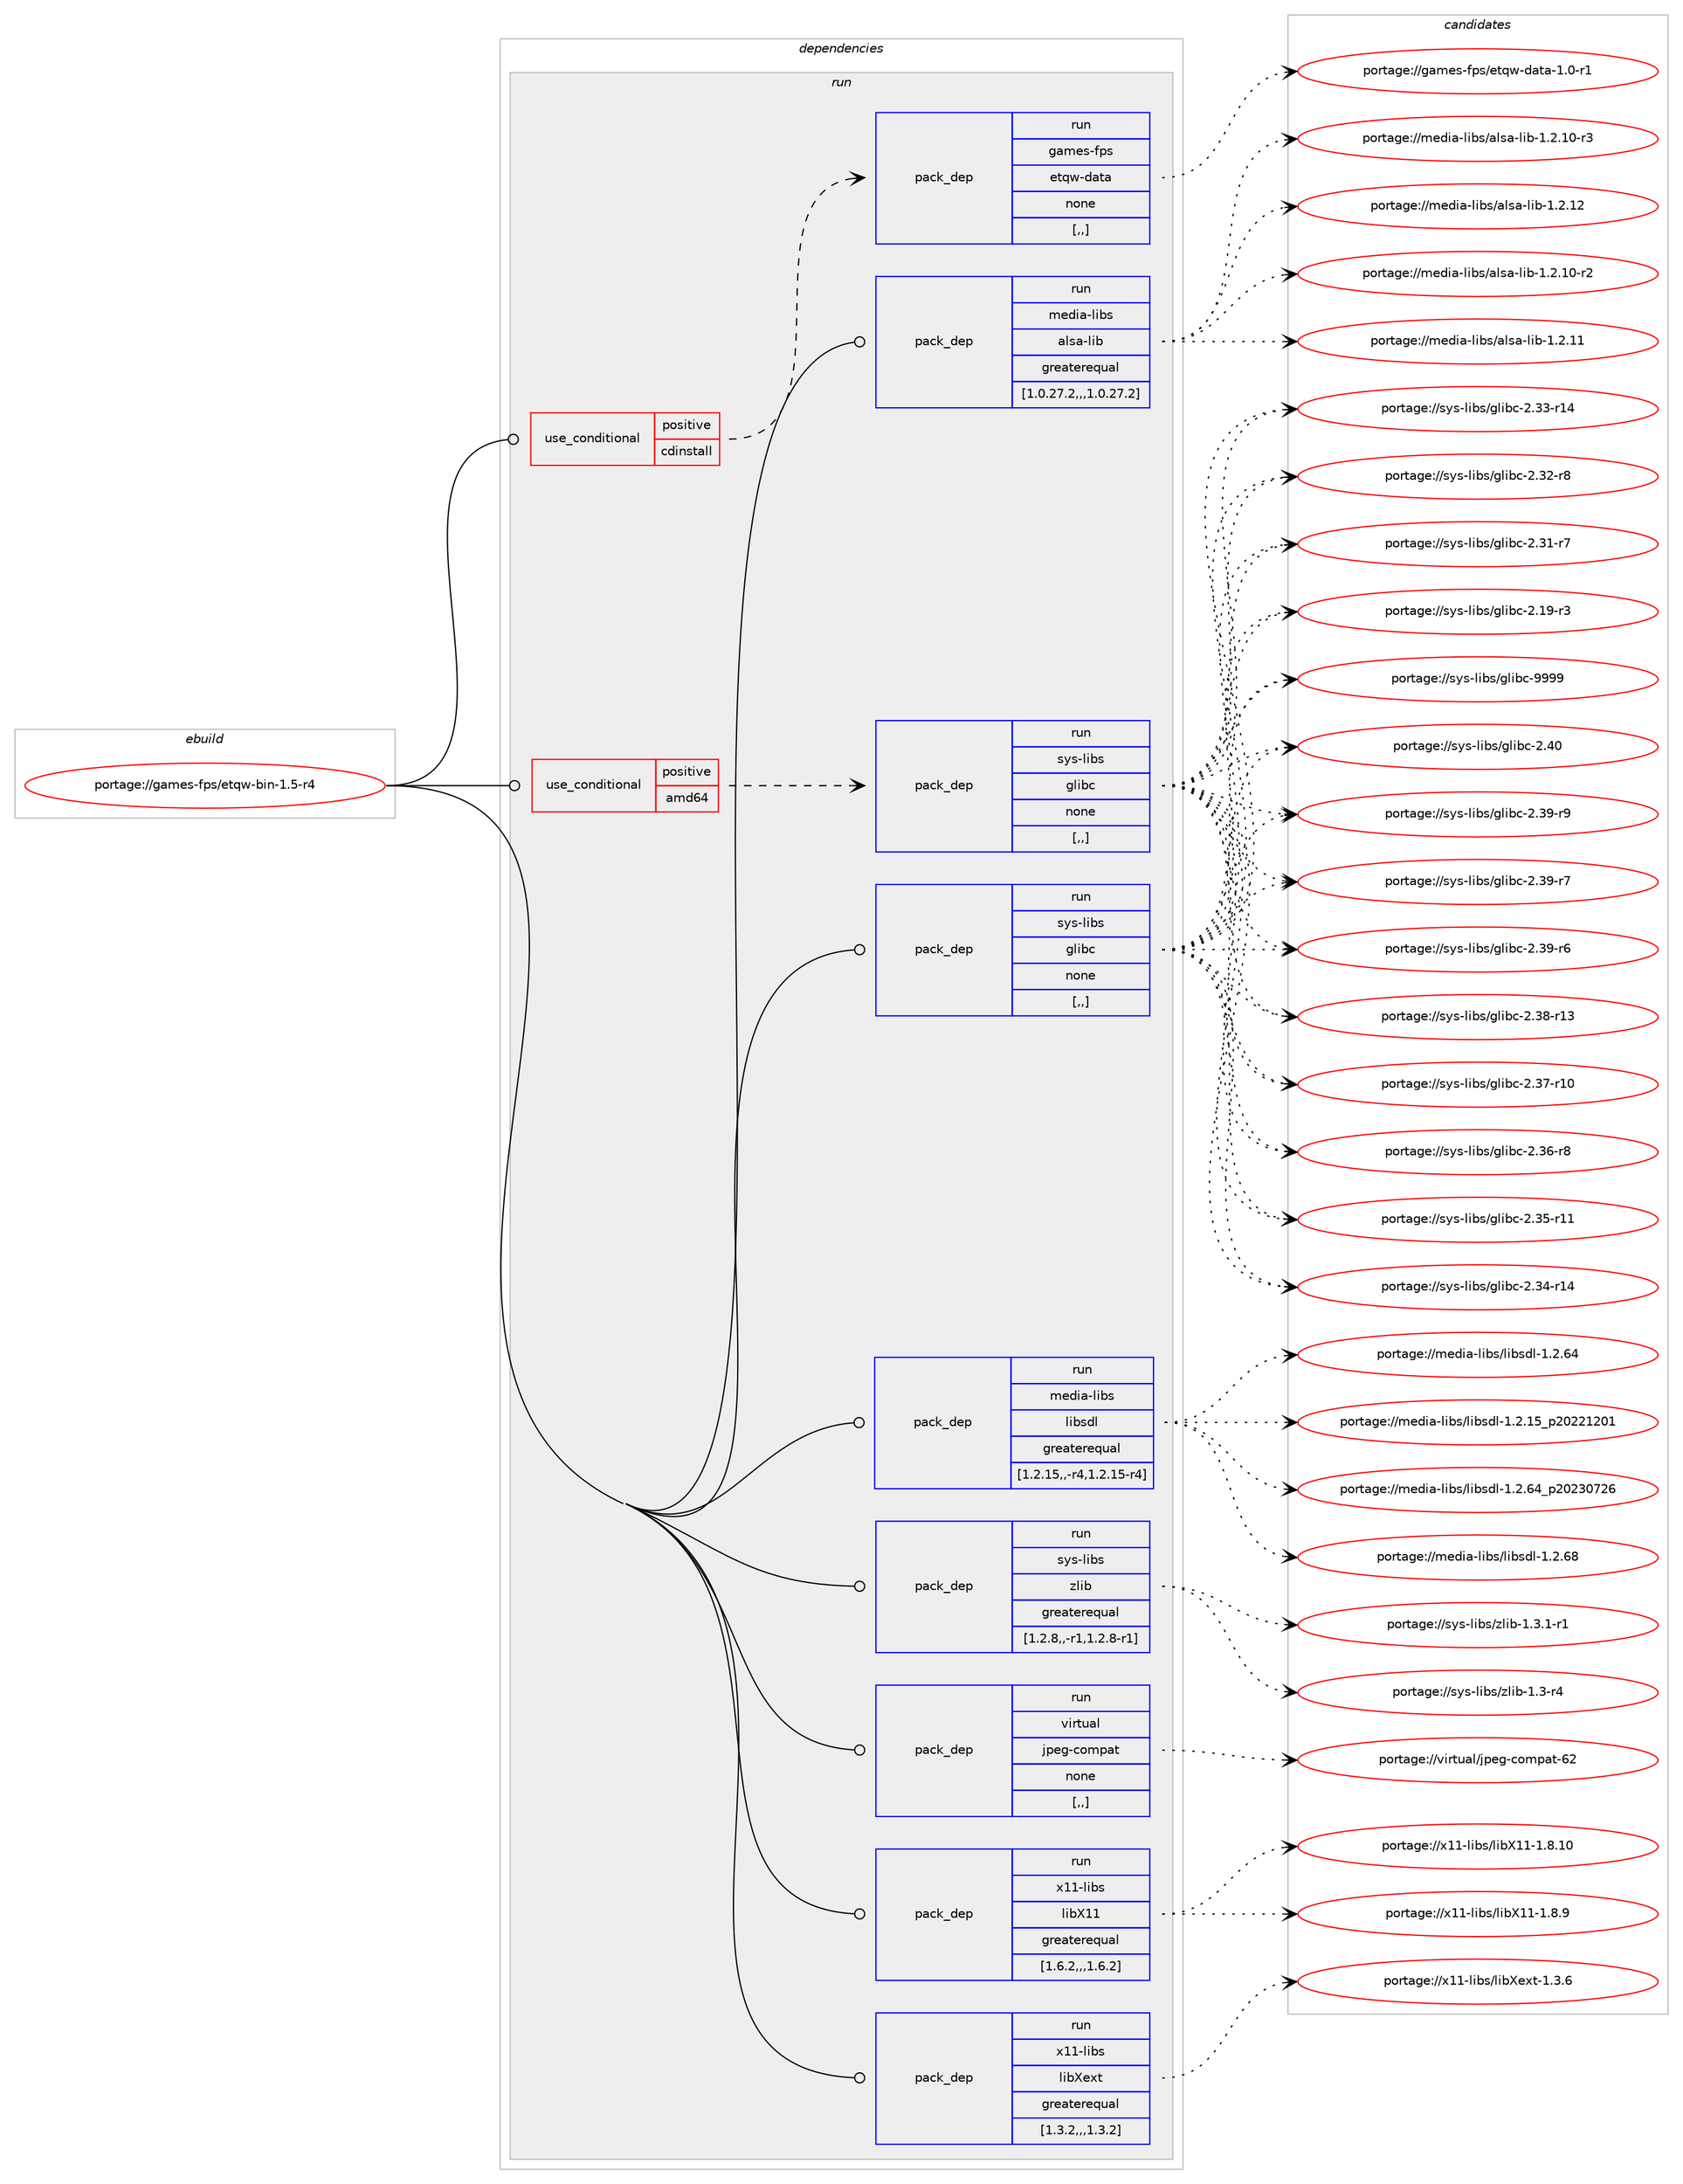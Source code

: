 digraph prolog {

# *************
# Graph options
# *************

newrank=true;
concentrate=true;
compound=true;
graph [rankdir=LR,fontname=Helvetica,fontsize=10,ranksep=1.5];#, ranksep=2.5, nodesep=0.2];
edge  [arrowhead=vee];
node  [fontname=Helvetica,fontsize=10];

# **********
# The ebuild
# **********

subgraph cluster_leftcol {
color=gray;
label=<<i>ebuild</i>>;
id [label="portage://games-fps/etqw-bin-1.5-r4", color=red, width=4, href="../games-fps/etqw-bin-1.5-r4.svg"];
}

# ****************
# The dependencies
# ****************

subgraph cluster_midcol {
color=gray;
label=<<i>dependencies</i>>;
subgraph cluster_compile {
fillcolor="#eeeeee";
style=filled;
label=<<i>compile</i>>;
}
subgraph cluster_compileandrun {
fillcolor="#eeeeee";
style=filled;
label=<<i>compile and run</i>>;
}
subgraph cluster_run {
fillcolor="#eeeeee";
style=filled;
label=<<i>run</i>>;
subgraph cond63972 {
dependency229785 [label=<<TABLE BORDER="0" CELLBORDER="1" CELLSPACING="0" CELLPADDING="4"><TR><TD ROWSPAN="3" CELLPADDING="10">use_conditional</TD></TR><TR><TD>positive</TD></TR><TR><TD>amd64</TD></TR></TABLE>>, shape=none, color=red];
subgraph pack164313 {
dependency229786 [label=<<TABLE BORDER="0" CELLBORDER="1" CELLSPACING="0" CELLPADDING="4" WIDTH="220"><TR><TD ROWSPAN="6" CELLPADDING="30">pack_dep</TD></TR><TR><TD WIDTH="110">run</TD></TR><TR><TD>sys-libs</TD></TR><TR><TD>glibc</TD></TR><TR><TD>none</TD></TR><TR><TD>[,,]</TD></TR></TABLE>>, shape=none, color=blue];
}
dependency229785:e -> dependency229786:w [weight=20,style="dashed",arrowhead="vee"];
}
id:e -> dependency229785:w [weight=20,style="solid",arrowhead="odot"];
subgraph cond63973 {
dependency229787 [label=<<TABLE BORDER="0" CELLBORDER="1" CELLSPACING="0" CELLPADDING="4"><TR><TD ROWSPAN="3" CELLPADDING="10">use_conditional</TD></TR><TR><TD>positive</TD></TR><TR><TD>cdinstall</TD></TR></TABLE>>, shape=none, color=red];
subgraph pack164314 {
dependency229788 [label=<<TABLE BORDER="0" CELLBORDER="1" CELLSPACING="0" CELLPADDING="4" WIDTH="220"><TR><TD ROWSPAN="6" CELLPADDING="30">pack_dep</TD></TR><TR><TD WIDTH="110">run</TD></TR><TR><TD>games-fps</TD></TR><TR><TD>etqw-data</TD></TR><TR><TD>none</TD></TR><TR><TD>[,,]</TD></TR></TABLE>>, shape=none, color=blue];
}
dependency229787:e -> dependency229788:w [weight=20,style="dashed",arrowhead="vee"];
}
id:e -> dependency229787:w [weight=20,style="solid",arrowhead="odot"];
subgraph pack164315 {
dependency229789 [label=<<TABLE BORDER="0" CELLBORDER="1" CELLSPACING="0" CELLPADDING="4" WIDTH="220"><TR><TD ROWSPAN="6" CELLPADDING="30">pack_dep</TD></TR><TR><TD WIDTH="110">run</TD></TR><TR><TD>media-libs</TD></TR><TR><TD>alsa-lib</TD></TR><TR><TD>greaterequal</TD></TR><TR><TD>[1.0.27.2,,,1.0.27.2]</TD></TR></TABLE>>, shape=none, color=blue];
}
id:e -> dependency229789:w [weight=20,style="solid",arrowhead="odot"];
subgraph pack164316 {
dependency229790 [label=<<TABLE BORDER="0" CELLBORDER="1" CELLSPACING="0" CELLPADDING="4" WIDTH="220"><TR><TD ROWSPAN="6" CELLPADDING="30">pack_dep</TD></TR><TR><TD WIDTH="110">run</TD></TR><TR><TD>media-libs</TD></TR><TR><TD>libsdl</TD></TR><TR><TD>greaterequal</TD></TR><TR><TD>[1.2.15,,-r4,1.2.15-r4]</TD></TR></TABLE>>, shape=none, color=blue];
}
id:e -> dependency229790:w [weight=20,style="solid",arrowhead="odot"];
subgraph pack164317 {
dependency229791 [label=<<TABLE BORDER="0" CELLBORDER="1" CELLSPACING="0" CELLPADDING="4" WIDTH="220"><TR><TD ROWSPAN="6" CELLPADDING="30">pack_dep</TD></TR><TR><TD WIDTH="110">run</TD></TR><TR><TD>sys-libs</TD></TR><TR><TD>glibc</TD></TR><TR><TD>none</TD></TR><TR><TD>[,,]</TD></TR></TABLE>>, shape=none, color=blue];
}
id:e -> dependency229791:w [weight=20,style="solid",arrowhead="odot"];
subgraph pack164318 {
dependency229792 [label=<<TABLE BORDER="0" CELLBORDER="1" CELLSPACING="0" CELLPADDING="4" WIDTH="220"><TR><TD ROWSPAN="6" CELLPADDING="30">pack_dep</TD></TR><TR><TD WIDTH="110">run</TD></TR><TR><TD>sys-libs</TD></TR><TR><TD>zlib</TD></TR><TR><TD>greaterequal</TD></TR><TR><TD>[1.2.8,,-r1,1.2.8-r1]</TD></TR></TABLE>>, shape=none, color=blue];
}
id:e -> dependency229792:w [weight=20,style="solid",arrowhead="odot"];
subgraph pack164319 {
dependency229793 [label=<<TABLE BORDER="0" CELLBORDER="1" CELLSPACING="0" CELLPADDING="4" WIDTH="220"><TR><TD ROWSPAN="6" CELLPADDING="30">pack_dep</TD></TR><TR><TD WIDTH="110">run</TD></TR><TR><TD>virtual</TD></TR><TR><TD>jpeg-compat</TD></TR><TR><TD>none</TD></TR><TR><TD>[,,]</TD></TR></TABLE>>, shape=none, color=blue];
}
id:e -> dependency229793:w [weight=20,style="solid",arrowhead="odot"];
subgraph pack164320 {
dependency229794 [label=<<TABLE BORDER="0" CELLBORDER="1" CELLSPACING="0" CELLPADDING="4" WIDTH="220"><TR><TD ROWSPAN="6" CELLPADDING="30">pack_dep</TD></TR><TR><TD WIDTH="110">run</TD></TR><TR><TD>x11-libs</TD></TR><TR><TD>libX11</TD></TR><TR><TD>greaterequal</TD></TR><TR><TD>[1.6.2,,,1.6.2]</TD></TR></TABLE>>, shape=none, color=blue];
}
id:e -> dependency229794:w [weight=20,style="solid",arrowhead="odot"];
subgraph pack164321 {
dependency229795 [label=<<TABLE BORDER="0" CELLBORDER="1" CELLSPACING="0" CELLPADDING="4" WIDTH="220"><TR><TD ROWSPAN="6" CELLPADDING="30">pack_dep</TD></TR><TR><TD WIDTH="110">run</TD></TR><TR><TD>x11-libs</TD></TR><TR><TD>libXext</TD></TR><TR><TD>greaterequal</TD></TR><TR><TD>[1.3.2,,,1.3.2]</TD></TR></TABLE>>, shape=none, color=blue];
}
id:e -> dependency229795:w [weight=20,style="solid",arrowhead="odot"];
}
}

# **************
# The candidates
# **************

subgraph cluster_choices {
rank=same;
color=gray;
label=<<i>candidates</i>>;

subgraph choice164313 {
color=black;
nodesep=1;
choice11512111545108105981154710310810598994557575757 [label="portage://sys-libs/glibc-9999", color=red, width=4,href="../sys-libs/glibc-9999.svg"];
choice11512111545108105981154710310810598994550465248 [label="portage://sys-libs/glibc-2.40", color=red, width=4,href="../sys-libs/glibc-2.40.svg"];
choice115121115451081059811547103108105989945504651574511457 [label="portage://sys-libs/glibc-2.39-r9", color=red, width=4,href="../sys-libs/glibc-2.39-r9.svg"];
choice115121115451081059811547103108105989945504651574511455 [label="portage://sys-libs/glibc-2.39-r7", color=red, width=4,href="../sys-libs/glibc-2.39-r7.svg"];
choice115121115451081059811547103108105989945504651574511454 [label="portage://sys-libs/glibc-2.39-r6", color=red, width=4,href="../sys-libs/glibc-2.39-r6.svg"];
choice11512111545108105981154710310810598994550465156451144951 [label="portage://sys-libs/glibc-2.38-r13", color=red, width=4,href="../sys-libs/glibc-2.38-r13.svg"];
choice11512111545108105981154710310810598994550465155451144948 [label="portage://sys-libs/glibc-2.37-r10", color=red, width=4,href="../sys-libs/glibc-2.37-r10.svg"];
choice115121115451081059811547103108105989945504651544511456 [label="portage://sys-libs/glibc-2.36-r8", color=red, width=4,href="../sys-libs/glibc-2.36-r8.svg"];
choice11512111545108105981154710310810598994550465153451144949 [label="portage://sys-libs/glibc-2.35-r11", color=red, width=4,href="../sys-libs/glibc-2.35-r11.svg"];
choice11512111545108105981154710310810598994550465152451144952 [label="portage://sys-libs/glibc-2.34-r14", color=red, width=4,href="../sys-libs/glibc-2.34-r14.svg"];
choice11512111545108105981154710310810598994550465151451144952 [label="portage://sys-libs/glibc-2.33-r14", color=red, width=4,href="../sys-libs/glibc-2.33-r14.svg"];
choice115121115451081059811547103108105989945504651504511456 [label="portage://sys-libs/glibc-2.32-r8", color=red, width=4,href="../sys-libs/glibc-2.32-r8.svg"];
choice115121115451081059811547103108105989945504651494511455 [label="portage://sys-libs/glibc-2.31-r7", color=red, width=4,href="../sys-libs/glibc-2.31-r7.svg"];
choice115121115451081059811547103108105989945504649574511451 [label="portage://sys-libs/glibc-2.19-r3", color=red, width=4,href="../sys-libs/glibc-2.19-r3.svg"];
dependency229786:e -> choice11512111545108105981154710310810598994557575757:w [style=dotted,weight="100"];
dependency229786:e -> choice11512111545108105981154710310810598994550465248:w [style=dotted,weight="100"];
dependency229786:e -> choice115121115451081059811547103108105989945504651574511457:w [style=dotted,weight="100"];
dependency229786:e -> choice115121115451081059811547103108105989945504651574511455:w [style=dotted,weight="100"];
dependency229786:e -> choice115121115451081059811547103108105989945504651574511454:w [style=dotted,weight="100"];
dependency229786:e -> choice11512111545108105981154710310810598994550465156451144951:w [style=dotted,weight="100"];
dependency229786:e -> choice11512111545108105981154710310810598994550465155451144948:w [style=dotted,weight="100"];
dependency229786:e -> choice115121115451081059811547103108105989945504651544511456:w [style=dotted,weight="100"];
dependency229786:e -> choice11512111545108105981154710310810598994550465153451144949:w [style=dotted,weight="100"];
dependency229786:e -> choice11512111545108105981154710310810598994550465152451144952:w [style=dotted,weight="100"];
dependency229786:e -> choice11512111545108105981154710310810598994550465151451144952:w [style=dotted,weight="100"];
dependency229786:e -> choice115121115451081059811547103108105989945504651504511456:w [style=dotted,weight="100"];
dependency229786:e -> choice115121115451081059811547103108105989945504651494511455:w [style=dotted,weight="100"];
dependency229786:e -> choice115121115451081059811547103108105989945504649574511451:w [style=dotted,weight="100"];
}
subgraph choice164314 {
color=black;
nodesep=1;
choice103971091011154510211211547101116113119451009711697454946484511449 [label="portage://games-fps/etqw-data-1.0-r1", color=red, width=4,href="../games-fps/etqw-data-1.0-r1.svg"];
dependency229788:e -> choice103971091011154510211211547101116113119451009711697454946484511449:w [style=dotted,weight="100"];
}
subgraph choice164315 {
color=black;
nodesep=1;
choice109101100105974510810598115479710811597451081059845494650464950 [label="portage://media-libs/alsa-lib-1.2.12", color=red, width=4,href="../media-libs/alsa-lib-1.2.12.svg"];
choice109101100105974510810598115479710811597451081059845494650464949 [label="portage://media-libs/alsa-lib-1.2.11", color=red, width=4,href="../media-libs/alsa-lib-1.2.11.svg"];
choice1091011001059745108105981154797108115974510810598454946504649484511451 [label="portage://media-libs/alsa-lib-1.2.10-r3", color=red, width=4,href="../media-libs/alsa-lib-1.2.10-r3.svg"];
choice1091011001059745108105981154797108115974510810598454946504649484511450 [label="portage://media-libs/alsa-lib-1.2.10-r2", color=red, width=4,href="../media-libs/alsa-lib-1.2.10-r2.svg"];
dependency229789:e -> choice109101100105974510810598115479710811597451081059845494650464950:w [style=dotted,weight="100"];
dependency229789:e -> choice109101100105974510810598115479710811597451081059845494650464949:w [style=dotted,weight="100"];
dependency229789:e -> choice1091011001059745108105981154797108115974510810598454946504649484511451:w [style=dotted,weight="100"];
dependency229789:e -> choice1091011001059745108105981154797108115974510810598454946504649484511450:w [style=dotted,weight="100"];
}
subgraph choice164316 {
color=black;
nodesep=1;
choice109101100105974510810598115471081059811510010845494650465456 [label="portage://media-libs/libsdl-1.2.68", color=red, width=4,href="../media-libs/libsdl-1.2.68.svg"];
choice109101100105974510810598115471081059811510010845494650465452951125048505148555054 [label="portage://media-libs/libsdl-1.2.64_p20230726", color=red, width=4,href="../media-libs/libsdl-1.2.64_p20230726.svg"];
choice109101100105974510810598115471081059811510010845494650465452 [label="portage://media-libs/libsdl-1.2.64", color=red, width=4,href="../media-libs/libsdl-1.2.64.svg"];
choice109101100105974510810598115471081059811510010845494650464953951125048505049504849 [label="portage://media-libs/libsdl-1.2.15_p20221201", color=red, width=4,href="../media-libs/libsdl-1.2.15_p20221201.svg"];
dependency229790:e -> choice109101100105974510810598115471081059811510010845494650465456:w [style=dotted,weight="100"];
dependency229790:e -> choice109101100105974510810598115471081059811510010845494650465452951125048505148555054:w [style=dotted,weight="100"];
dependency229790:e -> choice109101100105974510810598115471081059811510010845494650465452:w [style=dotted,weight="100"];
dependency229790:e -> choice109101100105974510810598115471081059811510010845494650464953951125048505049504849:w [style=dotted,weight="100"];
}
subgraph choice164317 {
color=black;
nodesep=1;
choice11512111545108105981154710310810598994557575757 [label="portage://sys-libs/glibc-9999", color=red, width=4,href="../sys-libs/glibc-9999.svg"];
choice11512111545108105981154710310810598994550465248 [label="portage://sys-libs/glibc-2.40", color=red, width=4,href="../sys-libs/glibc-2.40.svg"];
choice115121115451081059811547103108105989945504651574511457 [label="portage://sys-libs/glibc-2.39-r9", color=red, width=4,href="../sys-libs/glibc-2.39-r9.svg"];
choice115121115451081059811547103108105989945504651574511455 [label="portage://sys-libs/glibc-2.39-r7", color=red, width=4,href="../sys-libs/glibc-2.39-r7.svg"];
choice115121115451081059811547103108105989945504651574511454 [label="portage://sys-libs/glibc-2.39-r6", color=red, width=4,href="../sys-libs/glibc-2.39-r6.svg"];
choice11512111545108105981154710310810598994550465156451144951 [label="portage://sys-libs/glibc-2.38-r13", color=red, width=4,href="../sys-libs/glibc-2.38-r13.svg"];
choice11512111545108105981154710310810598994550465155451144948 [label="portage://sys-libs/glibc-2.37-r10", color=red, width=4,href="../sys-libs/glibc-2.37-r10.svg"];
choice115121115451081059811547103108105989945504651544511456 [label="portage://sys-libs/glibc-2.36-r8", color=red, width=4,href="../sys-libs/glibc-2.36-r8.svg"];
choice11512111545108105981154710310810598994550465153451144949 [label="portage://sys-libs/glibc-2.35-r11", color=red, width=4,href="../sys-libs/glibc-2.35-r11.svg"];
choice11512111545108105981154710310810598994550465152451144952 [label="portage://sys-libs/glibc-2.34-r14", color=red, width=4,href="../sys-libs/glibc-2.34-r14.svg"];
choice11512111545108105981154710310810598994550465151451144952 [label="portage://sys-libs/glibc-2.33-r14", color=red, width=4,href="../sys-libs/glibc-2.33-r14.svg"];
choice115121115451081059811547103108105989945504651504511456 [label="portage://sys-libs/glibc-2.32-r8", color=red, width=4,href="../sys-libs/glibc-2.32-r8.svg"];
choice115121115451081059811547103108105989945504651494511455 [label="portage://sys-libs/glibc-2.31-r7", color=red, width=4,href="../sys-libs/glibc-2.31-r7.svg"];
choice115121115451081059811547103108105989945504649574511451 [label="portage://sys-libs/glibc-2.19-r3", color=red, width=4,href="../sys-libs/glibc-2.19-r3.svg"];
dependency229791:e -> choice11512111545108105981154710310810598994557575757:w [style=dotted,weight="100"];
dependency229791:e -> choice11512111545108105981154710310810598994550465248:w [style=dotted,weight="100"];
dependency229791:e -> choice115121115451081059811547103108105989945504651574511457:w [style=dotted,weight="100"];
dependency229791:e -> choice115121115451081059811547103108105989945504651574511455:w [style=dotted,weight="100"];
dependency229791:e -> choice115121115451081059811547103108105989945504651574511454:w [style=dotted,weight="100"];
dependency229791:e -> choice11512111545108105981154710310810598994550465156451144951:w [style=dotted,weight="100"];
dependency229791:e -> choice11512111545108105981154710310810598994550465155451144948:w [style=dotted,weight="100"];
dependency229791:e -> choice115121115451081059811547103108105989945504651544511456:w [style=dotted,weight="100"];
dependency229791:e -> choice11512111545108105981154710310810598994550465153451144949:w [style=dotted,weight="100"];
dependency229791:e -> choice11512111545108105981154710310810598994550465152451144952:w [style=dotted,weight="100"];
dependency229791:e -> choice11512111545108105981154710310810598994550465151451144952:w [style=dotted,weight="100"];
dependency229791:e -> choice115121115451081059811547103108105989945504651504511456:w [style=dotted,weight="100"];
dependency229791:e -> choice115121115451081059811547103108105989945504651494511455:w [style=dotted,weight="100"];
dependency229791:e -> choice115121115451081059811547103108105989945504649574511451:w [style=dotted,weight="100"];
}
subgraph choice164318 {
color=black;
nodesep=1;
choice115121115451081059811547122108105984549465146494511449 [label="portage://sys-libs/zlib-1.3.1-r1", color=red, width=4,href="../sys-libs/zlib-1.3.1-r1.svg"];
choice11512111545108105981154712210810598454946514511452 [label="portage://sys-libs/zlib-1.3-r4", color=red, width=4,href="../sys-libs/zlib-1.3-r4.svg"];
dependency229792:e -> choice115121115451081059811547122108105984549465146494511449:w [style=dotted,weight="100"];
dependency229792:e -> choice11512111545108105981154712210810598454946514511452:w [style=dotted,weight="100"];
}
subgraph choice164319 {
color=black;
nodesep=1;
choice1181051141161179710847106112101103459911110911297116455450 [label="portage://virtual/jpeg-compat-62", color=red, width=4,href="../virtual/jpeg-compat-62.svg"];
dependency229793:e -> choice1181051141161179710847106112101103459911110911297116455450:w [style=dotted,weight="100"];
}
subgraph choice164320 {
color=black;
nodesep=1;
choice12049494510810598115471081059888494945494656464948 [label="portage://x11-libs/libX11-1.8.10", color=red, width=4,href="../x11-libs/libX11-1.8.10.svg"];
choice120494945108105981154710810598884949454946564657 [label="portage://x11-libs/libX11-1.8.9", color=red, width=4,href="../x11-libs/libX11-1.8.9.svg"];
dependency229794:e -> choice12049494510810598115471081059888494945494656464948:w [style=dotted,weight="100"];
dependency229794:e -> choice120494945108105981154710810598884949454946564657:w [style=dotted,weight="100"];
}
subgraph choice164321 {
color=black;
nodesep=1;
choice12049494510810598115471081059888101120116454946514654 [label="portage://x11-libs/libXext-1.3.6", color=red, width=4,href="../x11-libs/libXext-1.3.6.svg"];
dependency229795:e -> choice12049494510810598115471081059888101120116454946514654:w [style=dotted,weight="100"];
}
}

}
